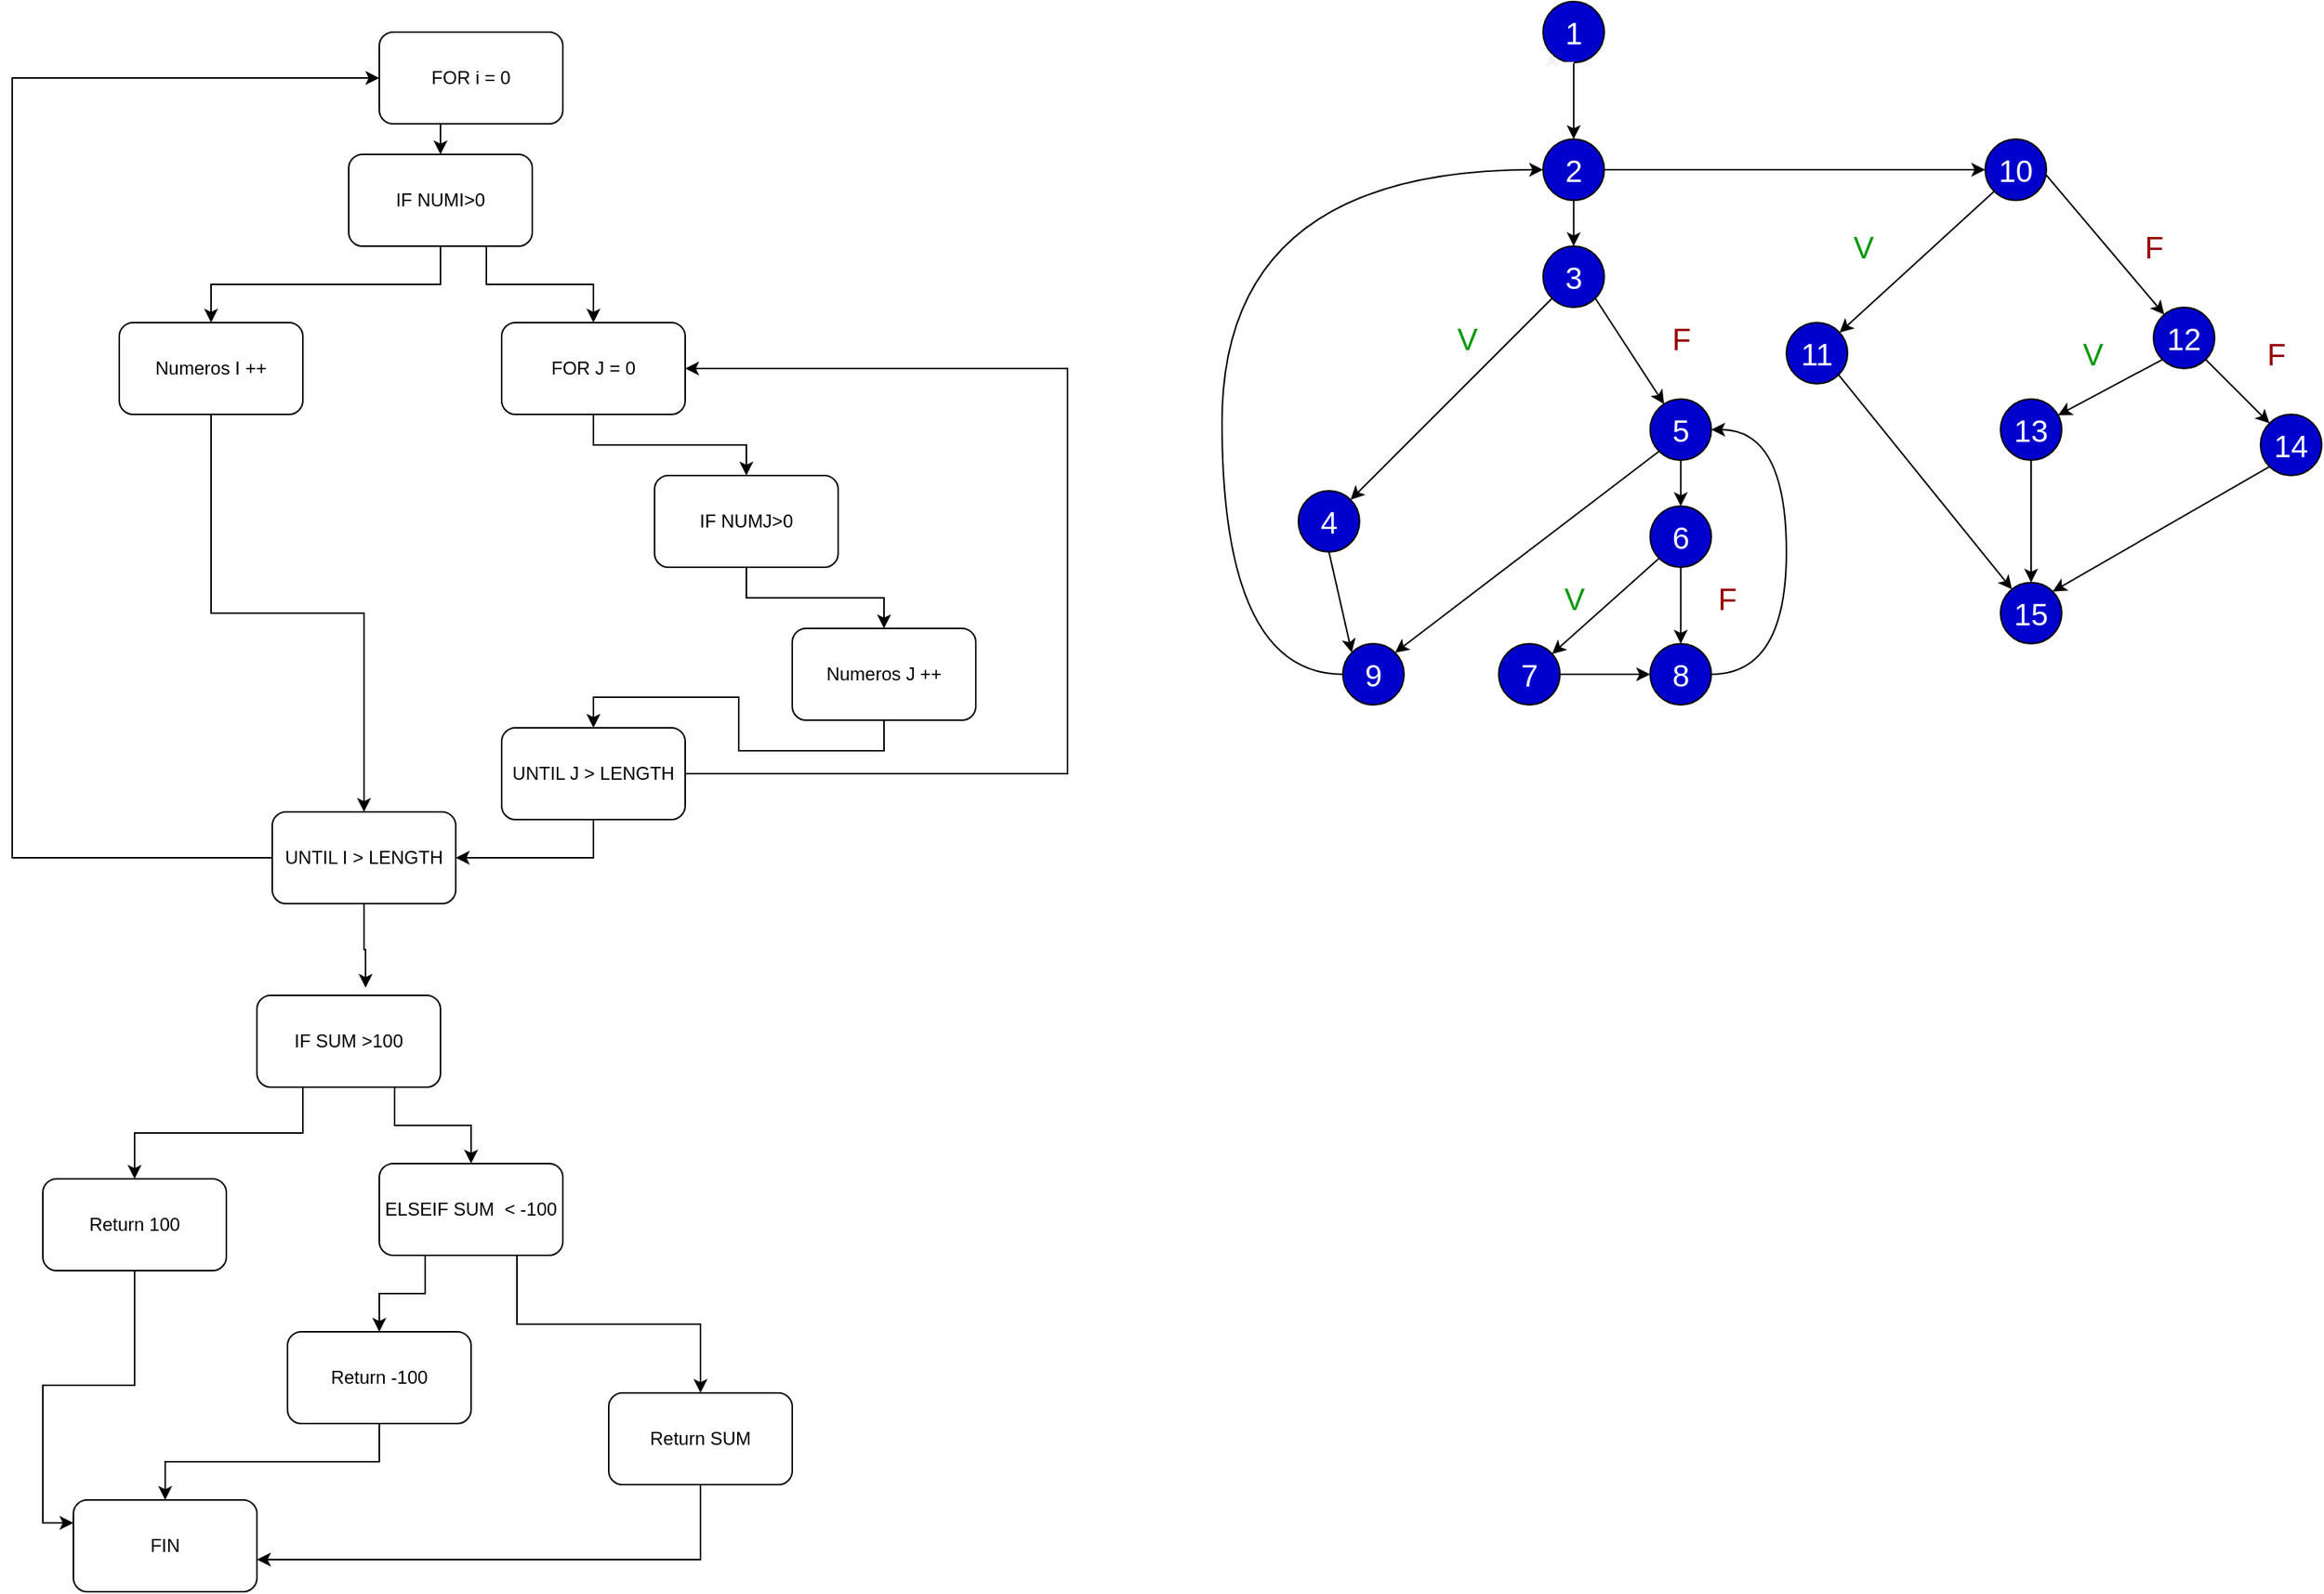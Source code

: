 <mxfile version="20.8.5" type="github">
  <diagram id="MRzTdedWwBT9ttPI9cMr" name="Página-1">
    <mxGraphModel dx="1909" dy="1042" grid="1" gridSize="10" guides="1" tooltips="1" connect="1" arrows="1" fold="1" page="1" pageScale="1" pageWidth="827" pageHeight="1169" math="0" shadow="0">
      <root>
        <mxCell id="0" />
        <mxCell id="1" parent="0" />
        <mxCell id="WFjZFhkcWnAnSLOMWkFU-39" style="edgeStyle=orthogonalEdgeStyle;rounded=0;orthogonalLoop=1;jettySize=auto;html=1;exitX=0.5;exitY=1;exitDx=0;exitDy=0;entryX=0.5;entryY=0;entryDx=0;entryDy=0;" parent="1" source="WFjZFhkcWnAnSLOMWkFU-2" target="WFjZFhkcWnAnSLOMWkFU-4" edge="1">
          <mxGeometry relative="1" as="geometry" />
        </mxCell>
        <mxCell id="WFjZFhkcWnAnSLOMWkFU-40" style="edgeStyle=orthogonalEdgeStyle;rounded=0;orthogonalLoop=1;jettySize=auto;html=1;exitX=0.75;exitY=1;exitDx=0;exitDy=0;entryX=0.5;entryY=0;entryDx=0;entryDy=0;" parent="1" source="WFjZFhkcWnAnSLOMWkFU-4" target="WFjZFhkcWnAnSLOMWkFU-7" edge="1">
          <mxGeometry relative="1" as="geometry">
            <mxPoint x="420" y="230" as="targetPoint" />
          </mxGeometry>
        </mxCell>
        <mxCell id="WFjZFhkcWnAnSLOMWkFU-2" value="FOR i = 0" style="rounded=1;whiteSpace=wrap;html=1;" parent="1" vertex="1">
          <mxGeometry x="340" y="100" width="120" height="60" as="geometry" />
        </mxCell>
        <mxCell id="WFjZFhkcWnAnSLOMWkFU-21" style="edgeStyle=orthogonalEdgeStyle;rounded=0;orthogonalLoop=1;jettySize=auto;html=1;exitX=0;exitY=0.5;exitDx=0;exitDy=0;entryX=0;entryY=0.5;entryDx=0;entryDy=0;" parent="1" source="WFjZFhkcWnAnSLOMWkFU-3" target="WFjZFhkcWnAnSLOMWkFU-2" edge="1">
          <mxGeometry relative="1" as="geometry">
            <Array as="points">
              <mxPoint x="100" y="640" />
              <mxPoint x="100" y="130" />
            </Array>
          </mxGeometry>
        </mxCell>
        <mxCell id="WFjZFhkcWnAnSLOMWkFU-30" style="edgeStyle=orthogonalEdgeStyle;rounded=0;orthogonalLoop=1;jettySize=auto;html=1;exitX=0.5;exitY=1;exitDx=0;exitDy=0;entryX=0.592;entryY=-0.083;entryDx=0;entryDy=0;entryPerimeter=0;" parent="1" source="WFjZFhkcWnAnSLOMWkFU-3" target="WFjZFhkcWnAnSLOMWkFU-24" edge="1">
          <mxGeometry relative="1" as="geometry" />
        </mxCell>
        <mxCell id="WFjZFhkcWnAnSLOMWkFU-3" value="UNTIL I &amp;gt; LENGTH" style="rounded=1;whiteSpace=wrap;html=1;" parent="1" vertex="1">
          <mxGeometry x="270" y="610" width="120" height="60" as="geometry" />
        </mxCell>
        <mxCell id="WFjZFhkcWnAnSLOMWkFU-13" style="edgeStyle=orthogonalEdgeStyle;rounded=0;orthogonalLoop=1;jettySize=auto;html=1;exitX=0.5;exitY=1;exitDx=0;exitDy=0;" parent="1" source="WFjZFhkcWnAnSLOMWkFU-4" target="WFjZFhkcWnAnSLOMWkFU-5" edge="1">
          <mxGeometry relative="1" as="geometry" />
        </mxCell>
        <mxCell id="WFjZFhkcWnAnSLOMWkFU-4" value="IF NUMI&amp;gt;0" style="rounded=1;whiteSpace=wrap;html=1;" parent="1" vertex="1">
          <mxGeometry x="320" y="180" width="120" height="60" as="geometry" />
        </mxCell>
        <mxCell id="WFjZFhkcWnAnSLOMWkFU-14" style="edgeStyle=orthogonalEdgeStyle;rounded=0;orthogonalLoop=1;jettySize=auto;html=1;exitX=0.5;exitY=1;exitDx=0;exitDy=0;" parent="1" source="WFjZFhkcWnAnSLOMWkFU-5" target="WFjZFhkcWnAnSLOMWkFU-3" edge="1">
          <mxGeometry relative="1" as="geometry" />
        </mxCell>
        <mxCell id="WFjZFhkcWnAnSLOMWkFU-5" value="Numeros I ++" style="rounded=1;whiteSpace=wrap;html=1;" parent="1" vertex="1">
          <mxGeometry x="170" y="290" width="120" height="60" as="geometry" />
        </mxCell>
        <mxCell id="WFjZFhkcWnAnSLOMWkFU-16" style="edgeStyle=orthogonalEdgeStyle;rounded=0;orthogonalLoop=1;jettySize=auto;html=1;exitX=0.5;exitY=1;exitDx=0;exitDy=0;entryX=0.5;entryY=0;entryDx=0;entryDy=0;" parent="1" source="WFjZFhkcWnAnSLOMWkFU-7" target="WFjZFhkcWnAnSLOMWkFU-10" edge="1">
          <mxGeometry relative="1" as="geometry" />
        </mxCell>
        <mxCell id="WFjZFhkcWnAnSLOMWkFU-7" value="FOR J = 0" style="rounded=1;whiteSpace=wrap;html=1;" parent="1" vertex="1">
          <mxGeometry x="420" y="290" width="120" height="60" as="geometry" />
        </mxCell>
        <mxCell id="WFjZFhkcWnAnSLOMWkFU-19" style="edgeStyle=orthogonalEdgeStyle;rounded=0;orthogonalLoop=1;jettySize=auto;html=1;exitX=1;exitY=0.5;exitDx=0;exitDy=0;entryX=1;entryY=0.5;entryDx=0;entryDy=0;" parent="1" source="WFjZFhkcWnAnSLOMWkFU-8" target="WFjZFhkcWnAnSLOMWkFU-7" edge="1">
          <mxGeometry relative="1" as="geometry">
            <Array as="points">
              <mxPoint x="790" y="585" />
              <mxPoint x="790" y="320" />
            </Array>
          </mxGeometry>
        </mxCell>
        <mxCell id="WFjZFhkcWnAnSLOMWkFU-20" style="edgeStyle=orthogonalEdgeStyle;rounded=0;orthogonalLoop=1;jettySize=auto;html=1;exitX=0.5;exitY=1;exitDx=0;exitDy=0;entryX=1;entryY=0.5;entryDx=0;entryDy=0;" parent="1" source="WFjZFhkcWnAnSLOMWkFU-8" target="WFjZFhkcWnAnSLOMWkFU-3" edge="1">
          <mxGeometry relative="1" as="geometry" />
        </mxCell>
        <mxCell id="WFjZFhkcWnAnSLOMWkFU-8" value="UNTIL J &amp;gt; LENGTH" style="rounded=1;whiteSpace=wrap;html=1;" parent="1" vertex="1">
          <mxGeometry x="420" y="555" width="120" height="60" as="geometry" />
        </mxCell>
        <mxCell id="WFjZFhkcWnAnSLOMWkFU-18" style="edgeStyle=orthogonalEdgeStyle;rounded=0;orthogonalLoop=1;jettySize=auto;html=1;exitX=0.5;exitY=1;exitDx=0;exitDy=0;" parent="1" source="WFjZFhkcWnAnSLOMWkFU-9" target="WFjZFhkcWnAnSLOMWkFU-8" edge="1">
          <mxGeometry relative="1" as="geometry" />
        </mxCell>
        <mxCell id="WFjZFhkcWnAnSLOMWkFU-9" value="Numeros J ++" style="rounded=1;whiteSpace=wrap;html=1;" parent="1" vertex="1">
          <mxGeometry x="610" y="490" width="120" height="60" as="geometry" />
        </mxCell>
        <mxCell id="WFjZFhkcWnAnSLOMWkFU-17" style="edgeStyle=orthogonalEdgeStyle;rounded=0;orthogonalLoop=1;jettySize=auto;html=1;exitX=0.5;exitY=1;exitDx=0;exitDy=0;entryX=0.5;entryY=0;entryDx=0;entryDy=0;" parent="1" source="WFjZFhkcWnAnSLOMWkFU-10" target="WFjZFhkcWnAnSLOMWkFU-9" edge="1">
          <mxGeometry relative="1" as="geometry" />
        </mxCell>
        <mxCell id="WFjZFhkcWnAnSLOMWkFU-10" value="IF NUMJ&amp;gt;0" style="rounded=1;whiteSpace=wrap;html=1;" parent="1" vertex="1">
          <mxGeometry x="520" y="390" width="120" height="60" as="geometry" />
        </mxCell>
        <mxCell id="WFjZFhkcWnAnSLOMWkFU-32" style="edgeStyle=orthogonalEdgeStyle;rounded=0;orthogonalLoop=1;jettySize=auto;html=1;exitX=0.25;exitY=1;exitDx=0;exitDy=0;" parent="1" source="WFjZFhkcWnAnSLOMWkFU-24" target="WFjZFhkcWnAnSLOMWkFU-25" edge="1">
          <mxGeometry relative="1" as="geometry" />
        </mxCell>
        <mxCell id="WFjZFhkcWnAnSLOMWkFU-33" style="edgeStyle=orthogonalEdgeStyle;rounded=0;orthogonalLoop=1;jettySize=auto;html=1;exitX=0.75;exitY=1;exitDx=0;exitDy=0;" parent="1" source="WFjZFhkcWnAnSLOMWkFU-24" target="WFjZFhkcWnAnSLOMWkFU-26" edge="1">
          <mxGeometry relative="1" as="geometry" />
        </mxCell>
        <mxCell id="WFjZFhkcWnAnSLOMWkFU-24" value="IF SUM &amp;gt;100" style="rounded=1;whiteSpace=wrap;html=1;" parent="1" vertex="1">
          <mxGeometry x="260" y="730" width="120" height="60" as="geometry" />
        </mxCell>
        <mxCell id="WFjZFhkcWnAnSLOMWkFU-38" style="edgeStyle=orthogonalEdgeStyle;rounded=0;orthogonalLoop=1;jettySize=auto;html=1;exitX=0.5;exitY=1;exitDx=0;exitDy=0;entryX=0;entryY=0.25;entryDx=0;entryDy=0;" parent="1" source="WFjZFhkcWnAnSLOMWkFU-25" target="WFjZFhkcWnAnSLOMWkFU-29" edge="1">
          <mxGeometry relative="1" as="geometry" />
        </mxCell>
        <mxCell id="WFjZFhkcWnAnSLOMWkFU-25" value="Return 100" style="rounded=1;whiteSpace=wrap;html=1;" parent="1" vertex="1">
          <mxGeometry x="120" y="850" width="120" height="60" as="geometry" />
        </mxCell>
        <mxCell id="WFjZFhkcWnAnSLOMWkFU-34" style="edgeStyle=orthogonalEdgeStyle;rounded=0;orthogonalLoop=1;jettySize=auto;html=1;exitX=0.25;exitY=1;exitDx=0;exitDy=0;entryX=0.5;entryY=0;entryDx=0;entryDy=0;" parent="1" source="WFjZFhkcWnAnSLOMWkFU-26" target="WFjZFhkcWnAnSLOMWkFU-27" edge="1">
          <mxGeometry relative="1" as="geometry" />
        </mxCell>
        <mxCell id="WFjZFhkcWnAnSLOMWkFU-35" style="edgeStyle=orthogonalEdgeStyle;rounded=0;orthogonalLoop=1;jettySize=auto;html=1;exitX=0.75;exitY=1;exitDx=0;exitDy=0;" parent="1" source="WFjZFhkcWnAnSLOMWkFU-26" target="WFjZFhkcWnAnSLOMWkFU-28" edge="1">
          <mxGeometry relative="1" as="geometry" />
        </mxCell>
        <mxCell id="WFjZFhkcWnAnSLOMWkFU-26" value="ELSEIF SUM&amp;nbsp; &amp;lt; -100" style="rounded=1;whiteSpace=wrap;html=1;" parent="1" vertex="1">
          <mxGeometry x="340" y="840" width="120" height="60" as="geometry" />
        </mxCell>
        <mxCell id="WFjZFhkcWnAnSLOMWkFU-37" style="edgeStyle=orthogonalEdgeStyle;rounded=0;orthogonalLoop=1;jettySize=auto;html=1;exitX=0.5;exitY=1;exitDx=0;exitDy=0;entryX=0.5;entryY=0;entryDx=0;entryDy=0;" parent="1" source="WFjZFhkcWnAnSLOMWkFU-27" target="WFjZFhkcWnAnSLOMWkFU-29" edge="1">
          <mxGeometry relative="1" as="geometry" />
        </mxCell>
        <mxCell id="WFjZFhkcWnAnSLOMWkFU-27" value="Return -100" style="rounded=1;whiteSpace=wrap;html=1;" parent="1" vertex="1">
          <mxGeometry x="280" y="950" width="120" height="60" as="geometry" />
        </mxCell>
        <mxCell id="WFjZFhkcWnAnSLOMWkFU-36" style="edgeStyle=orthogonalEdgeStyle;rounded=0;orthogonalLoop=1;jettySize=auto;html=1;exitX=0.5;exitY=1;exitDx=0;exitDy=0;entryX=1;entryY=0.65;entryDx=0;entryDy=0;entryPerimeter=0;" parent="1" source="WFjZFhkcWnAnSLOMWkFU-28" target="WFjZFhkcWnAnSLOMWkFU-29" edge="1">
          <mxGeometry relative="1" as="geometry" />
        </mxCell>
        <mxCell id="WFjZFhkcWnAnSLOMWkFU-28" value="Return SUM" style="rounded=1;whiteSpace=wrap;html=1;" parent="1" vertex="1">
          <mxGeometry x="490" y="990" width="120" height="60" as="geometry" />
        </mxCell>
        <mxCell id="WFjZFhkcWnAnSLOMWkFU-29" value="FIN" style="rounded=1;whiteSpace=wrap;html=1;" parent="1" vertex="1">
          <mxGeometry x="140" y="1060" width="120" height="60" as="geometry" />
        </mxCell>
        <mxCell id="u2BMzUTqVjK5hEi9CLA_-4" style="edgeStyle=orthogonalEdgeStyle;rounded=0;orthogonalLoop=1;jettySize=auto;html=1;exitX=0.5;exitY=1;exitDx=0;exitDy=0;strokeColor=#000000;fontSize=20;fontColor=#FFFFFF;" parent="1" source="u2BMzUTqVjK5hEi9CLA_-1" target="u2BMzUTqVjK5hEi9CLA_-3" edge="1">
          <mxGeometry relative="1" as="geometry" />
        </mxCell>
        <mxCell id="u2BMzUTqVjK5hEi9CLA_-1" value="&lt;font style=&quot;font-size: 20px;&quot; color=&quot;#ffffff&quot;&gt;1&lt;/font&gt;" style="ellipse;whiteSpace=wrap;html=1;aspect=fixed;fillColor=#0000CC;" parent="1" vertex="1">
          <mxGeometry x="1100.92" y="80" width="40" height="40" as="geometry" />
        </mxCell>
        <mxCell id="u2BMzUTqVjK5hEi9CLA_-2" style="edgeStyle=orthogonalEdgeStyle;rounded=0;orthogonalLoop=1;jettySize=auto;html=1;exitX=0.5;exitY=1;exitDx=0;exitDy=0;entryX=0;entryY=1;entryDx=0;entryDy=0;strokeColor=#f4f1f1;" parent="1" source="u2BMzUTqVjK5hEi9CLA_-1" target="u2BMzUTqVjK5hEi9CLA_-1" edge="1">
          <mxGeometry relative="1" as="geometry" />
        </mxCell>
        <mxCell id="u2BMzUTqVjK5hEi9CLA_-6" style="edgeStyle=orthogonalEdgeStyle;rounded=0;orthogonalLoop=1;jettySize=auto;html=1;exitX=0.5;exitY=1;exitDx=0;exitDy=0;strokeColor=#000000;fontSize=20;fontColor=#FFFFFF;" parent="1" source="u2BMzUTqVjK5hEi9CLA_-3" target="u2BMzUTqVjK5hEi9CLA_-5" edge="1">
          <mxGeometry relative="1" as="geometry" />
        </mxCell>
        <mxCell id="u2BMzUTqVjK5hEi9CLA_-60" style="edgeStyle=none;rounded=0;orthogonalLoop=1;jettySize=auto;html=1;exitX=1;exitY=0.5;exitDx=0;exitDy=0;strokeColor=#000000;fontSize=20;fontColor=#990000;entryX=0;entryY=0.5;entryDx=0;entryDy=0;" parent="1" source="u2BMzUTqVjK5hEi9CLA_-3" target="u2BMzUTqVjK5hEi9CLA_-33" edge="1">
          <mxGeometry relative="1" as="geometry">
            <mxPoint x="1360.015" y="199.226" as="targetPoint" />
          </mxGeometry>
        </mxCell>
        <mxCell id="u2BMzUTqVjK5hEi9CLA_-3" value="&lt;font style=&quot;font-size: 20px;&quot; color=&quot;#ffffff&quot;&gt;2&lt;/font&gt;" style="ellipse;whiteSpace=wrap;html=1;aspect=fixed;fillColor=#0000CC;fontSize=20;fontColor=#FFFFFF;" parent="1" vertex="1">
          <mxGeometry x="1100.92" y="170" width="40" height="40" as="geometry" />
        </mxCell>
        <mxCell id="u2BMzUTqVjK5hEi9CLA_-9" style="rounded=0;orthogonalLoop=1;jettySize=auto;html=1;exitX=0;exitY=1;exitDx=0;exitDy=0;strokeColor=#000000;fontSize=20;fontColor=#009900;entryX=1;entryY=0;entryDx=0;entryDy=0;" parent="1" source="u2BMzUTqVjK5hEi9CLA_-5" target="u2BMzUTqVjK5hEi9CLA_-8" edge="1">
          <mxGeometry relative="1" as="geometry" />
        </mxCell>
        <mxCell id="u2BMzUTqVjK5hEi9CLA_-11" style="edgeStyle=none;rounded=0;orthogonalLoop=1;jettySize=auto;html=1;exitX=1;exitY=1;exitDx=0;exitDy=0;strokeColor=#000000;fontSize=20;fontColor=#009900;" parent="1" source="u2BMzUTqVjK5hEi9CLA_-5" target="u2BMzUTqVjK5hEi9CLA_-10" edge="1">
          <mxGeometry relative="1" as="geometry" />
        </mxCell>
        <mxCell id="u2BMzUTqVjK5hEi9CLA_-5" value="&lt;font style=&quot;font-size: 20px;&quot; color=&quot;#ffffff&quot;&gt;3&lt;/font&gt;" style="ellipse;whiteSpace=wrap;html=1;aspect=fixed;fillColor=#0000CC;fontSize=20;fontColor=#FFFFFF;" parent="1" vertex="1">
          <mxGeometry x="1100.92" y="240" width="40" height="40" as="geometry" />
        </mxCell>
        <mxCell id="u2BMzUTqVjK5hEi9CLA_-7" value="&lt;font color=&quot;#009900&quot;&gt;V&lt;/font&gt;" style="text;html=1;align=center;verticalAlign=middle;resizable=0;points=[];autosize=1;strokeColor=none;fillColor=none;fontSize=20;fontColor=#FFFFFF;" parent="1" vertex="1">
          <mxGeometry x="1030.92" y="280" width="40" height="40" as="geometry" />
        </mxCell>
        <mxCell id="u2BMzUTqVjK5hEi9CLA_-31" style="edgeStyle=none;rounded=0;orthogonalLoop=1;jettySize=auto;html=1;entryX=0;entryY=0;entryDx=0;entryDy=0;strokeColor=#000000;fontSize=20;fontColor=#990000;exitX=0.5;exitY=1;exitDx=0;exitDy=0;" parent="1" source="u2BMzUTqVjK5hEi9CLA_-8" target="u2BMzUTqVjK5hEi9CLA_-22" edge="1">
          <mxGeometry relative="1" as="geometry">
            <mxPoint x="990.92" y="440" as="sourcePoint" />
          </mxGeometry>
        </mxCell>
        <mxCell id="u2BMzUTqVjK5hEi9CLA_-8" value="&lt;font style=&quot;font-size: 20px;&quot; color=&quot;#ffffff&quot;&gt;4&lt;/font&gt;" style="ellipse;whiteSpace=wrap;html=1;aspect=fixed;fillColor=#0000CC;fontSize=20;fontColor=#FFFFFF;" parent="1" vertex="1">
          <mxGeometry x="940.92" y="400" width="40" height="40" as="geometry" />
        </mxCell>
        <mxCell id="u2BMzUTqVjK5hEi9CLA_-14" style="edgeStyle=none;rounded=0;orthogonalLoop=1;jettySize=auto;html=1;exitX=0.5;exitY=1;exitDx=0;exitDy=0;strokeColor=#000000;fontSize=20;fontColor=#990000;" parent="1" source="u2BMzUTqVjK5hEi9CLA_-10" target="u2BMzUTqVjK5hEi9CLA_-13" edge="1">
          <mxGeometry relative="1" as="geometry" />
        </mxCell>
        <mxCell id="lQCcpOlXn5kiFz7uBrid-1" style="rounded=0;orthogonalLoop=1;jettySize=auto;html=1;exitX=0;exitY=1;exitDx=0;exitDy=0;entryX=1;entryY=0;entryDx=0;entryDy=0;" edge="1" parent="1" source="u2BMzUTqVjK5hEi9CLA_-10" target="u2BMzUTqVjK5hEi9CLA_-22">
          <mxGeometry relative="1" as="geometry" />
        </mxCell>
        <mxCell id="u2BMzUTqVjK5hEi9CLA_-10" value="&lt;font style=&quot;font-size: 20px;&quot; color=&quot;#ffffff&quot;&gt;5&lt;/font&gt;" style="ellipse;whiteSpace=wrap;html=1;aspect=fixed;fillColor=#0000CC;fontSize=20;fontColor=#FFFFFF;" parent="1" vertex="1">
          <mxGeometry x="1170.92" y="340" width="40" height="40" as="geometry" />
        </mxCell>
        <mxCell id="u2BMzUTqVjK5hEi9CLA_-12" value="&lt;font color=&quot;#990000&quot;&gt;F&lt;/font&gt;" style="text;html=1;align=center;verticalAlign=middle;resizable=0;points=[];autosize=1;strokeColor=none;fillColor=none;fontSize=20;fontColor=#FFFFFF;" parent="1" vertex="1">
          <mxGeometry x="1170.92" y="280" width="40" height="40" as="geometry" />
        </mxCell>
        <mxCell id="u2BMzUTqVjK5hEi9CLA_-16" style="edgeStyle=none;rounded=0;orthogonalLoop=1;jettySize=auto;html=1;exitX=0;exitY=1;exitDx=0;exitDy=0;strokeColor=#000000;fontSize=20;fontColor=#990000;" parent="1" source="u2BMzUTqVjK5hEi9CLA_-13" target="u2BMzUTqVjK5hEi9CLA_-15" edge="1">
          <mxGeometry relative="1" as="geometry" />
        </mxCell>
        <mxCell id="u2BMzUTqVjK5hEi9CLA_-18" style="edgeStyle=none;rounded=0;orthogonalLoop=1;jettySize=auto;html=1;exitX=0.5;exitY=1;exitDx=0;exitDy=0;strokeColor=#000000;fontSize=20;fontColor=#990000;" parent="1" source="u2BMzUTqVjK5hEi9CLA_-13" target="u2BMzUTqVjK5hEi9CLA_-17" edge="1">
          <mxGeometry relative="1" as="geometry" />
        </mxCell>
        <mxCell id="u2BMzUTqVjK5hEi9CLA_-13" value="&lt;font style=&quot;font-size: 20px;&quot; color=&quot;#ffffff&quot;&gt;6&lt;/font&gt;" style="ellipse;whiteSpace=wrap;html=1;aspect=fixed;fillColor=#0000CC;fontSize=20;fontColor=#FFFFFF;" parent="1" vertex="1">
          <mxGeometry x="1170.92" y="410" width="40" height="40" as="geometry" />
        </mxCell>
        <mxCell id="u2BMzUTqVjK5hEi9CLA_-28" style="edgeStyle=none;rounded=0;orthogonalLoop=1;jettySize=auto;html=1;exitX=1;exitY=0.5;exitDx=0;exitDy=0;entryX=0;entryY=0.5;entryDx=0;entryDy=0;strokeColor=#000000;fontSize=20;fontColor=#990000;" parent="1" source="u2BMzUTqVjK5hEi9CLA_-15" target="u2BMzUTqVjK5hEi9CLA_-17" edge="1">
          <mxGeometry relative="1" as="geometry" />
        </mxCell>
        <mxCell id="u2BMzUTqVjK5hEi9CLA_-15" value="&lt;font style=&quot;font-size: 20px;&quot; color=&quot;#ffffff&quot;&gt;7&lt;/font&gt;" style="ellipse;whiteSpace=wrap;html=1;aspect=fixed;fillColor=#0000CC;fontSize=20;fontColor=#FFFFFF;" parent="1" vertex="1">
          <mxGeometry x="1071.92" y="500" width="40" height="40" as="geometry" />
        </mxCell>
        <mxCell id="u2BMzUTqVjK5hEi9CLA_-61" style="edgeStyle=orthogonalEdgeStyle;rounded=0;orthogonalLoop=1;jettySize=auto;html=1;exitX=1;exitY=0.5;exitDx=0;exitDy=0;entryX=1;entryY=0.5;entryDx=0;entryDy=0;strokeColor=#000000;fontSize=20;fontColor=#990000;curved=1;" parent="1" source="u2BMzUTqVjK5hEi9CLA_-17" target="u2BMzUTqVjK5hEi9CLA_-10" edge="1">
          <mxGeometry relative="1" as="geometry">
            <Array as="points">
              <mxPoint x="1260" y="520" />
              <mxPoint x="1260" y="360" />
            </Array>
          </mxGeometry>
        </mxCell>
        <mxCell id="u2BMzUTqVjK5hEi9CLA_-17" value="&lt;font style=&quot;font-size: 20px;&quot; color=&quot;#ffffff&quot;&gt;8&lt;/font&gt;" style="ellipse;whiteSpace=wrap;html=1;aspect=fixed;fillColor=#0000CC;fontSize=20;fontColor=#FFFFFF;" parent="1" vertex="1">
          <mxGeometry x="1170.92" y="500" width="40" height="40" as="geometry" />
        </mxCell>
        <mxCell id="u2BMzUTqVjK5hEi9CLA_-32" style="edgeStyle=orthogonalEdgeStyle;rounded=0;orthogonalLoop=1;jettySize=auto;html=1;exitX=0;exitY=0.5;exitDx=0;exitDy=0;entryX=0;entryY=0.5;entryDx=0;entryDy=0;strokeColor=#000000;fontSize=20;fontColor=#990000;curved=1;" parent="1" source="u2BMzUTqVjK5hEi9CLA_-22" target="u2BMzUTqVjK5hEi9CLA_-3" edge="1">
          <mxGeometry relative="1" as="geometry">
            <Array as="points">
              <mxPoint x="891" y="520" />
              <mxPoint x="891" y="190" />
            </Array>
          </mxGeometry>
        </mxCell>
        <mxCell id="u2BMzUTqVjK5hEi9CLA_-22" value="&lt;font style=&quot;font-size: 20px;&quot; color=&quot;#ffffff&quot;&gt;9&lt;/font&gt;" style="ellipse;whiteSpace=wrap;html=1;aspect=fixed;fillColor=#0000CC;fontSize=20;fontColor=#FFFFFF;" parent="1" vertex="1">
          <mxGeometry x="970.0" y="500" width="40" height="40" as="geometry" />
        </mxCell>
        <mxCell id="u2BMzUTqVjK5hEi9CLA_-38" style="rounded=0;orthogonalLoop=1;jettySize=auto;html=1;exitX=0;exitY=1;exitDx=0;exitDy=0;strokeColor=#000000;fontSize=20;fontColor=#990000;" parent="1" source="u2BMzUTqVjK5hEi9CLA_-33" target="u2BMzUTqVjK5hEi9CLA_-37" edge="1">
          <mxGeometry relative="1" as="geometry" />
        </mxCell>
        <mxCell id="u2BMzUTqVjK5hEi9CLA_-40" style="edgeStyle=none;rounded=0;orthogonalLoop=1;jettySize=auto;html=1;exitX=0.5;exitY=0;exitDx=0;exitDy=0;strokeColor=#000000;fontSize=20;fontColor=#990000;" parent="1" source="u2BMzUTqVjK5hEi9CLA_-33" target="u2BMzUTqVjK5hEi9CLA_-39" edge="1">
          <mxGeometry relative="1" as="geometry" />
        </mxCell>
        <mxCell id="u2BMzUTqVjK5hEi9CLA_-33" value="&lt;font style=&quot;font-size: 20px;&quot; color=&quot;#ffffff&quot;&gt;10&lt;/font&gt;" style="ellipse;whiteSpace=wrap;html=1;aspect=fixed;fillColor=#0000CC;fontSize=20;fontColor=#FFFFFF;" parent="1" vertex="1">
          <mxGeometry x="1390" y="170" width="40" height="40" as="geometry" />
        </mxCell>
        <mxCell id="u2BMzUTqVjK5hEi9CLA_-44" style="edgeStyle=none;rounded=0;orthogonalLoop=1;jettySize=auto;html=1;exitX=1;exitY=1;exitDx=0;exitDy=0;strokeColor=#000000;fontSize=20;fontColor=#990000;" parent="1" source="u2BMzUTqVjK5hEi9CLA_-37" target="u2BMzUTqVjK5hEi9CLA_-43" edge="1">
          <mxGeometry relative="1" as="geometry" />
        </mxCell>
        <mxCell id="u2BMzUTqVjK5hEi9CLA_-37" value="&lt;font style=&quot;font-size: 20px;&quot; color=&quot;#ffffff&quot;&gt;11&lt;/font&gt;" style="ellipse;whiteSpace=wrap;html=1;aspect=fixed;fillColor=#0000CC;fontSize=20;fontColor=#FFFFFF;" parent="1" vertex="1">
          <mxGeometry x="1260" y="290" width="40" height="40" as="geometry" />
        </mxCell>
        <mxCell id="u2BMzUTqVjK5hEi9CLA_-42" style="edgeStyle=none;rounded=0;orthogonalLoop=1;jettySize=auto;html=1;exitX=1;exitY=1;exitDx=0;exitDy=0;strokeColor=#000000;fontSize=20;fontColor=#990000;" parent="1" source="u2BMzUTqVjK5hEi9CLA_-39" target="u2BMzUTqVjK5hEi9CLA_-41" edge="1">
          <mxGeometry relative="1" as="geometry" />
        </mxCell>
        <mxCell id="u2BMzUTqVjK5hEi9CLA_-49" style="edgeStyle=none;rounded=0;orthogonalLoop=1;jettySize=auto;html=1;exitX=0;exitY=1;exitDx=0;exitDy=0;strokeColor=#000000;fontSize=20;fontColor=#990000;" parent="1" source="u2BMzUTqVjK5hEi9CLA_-39" target="u2BMzUTqVjK5hEi9CLA_-48" edge="1">
          <mxGeometry relative="1" as="geometry" />
        </mxCell>
        <mxCell id="u2BMzUTqVjK5hEi9CLA_-39" value="&lt;font style=&quot;font-size: 20px;&quot; color=&quot;#ffffff&quot;&gt;12&lt;/font&gt;" style="ellipse;whiteSpace=wrap;html=1;aspect=fixed;fillColor=#0000CC;fontSize=20;fontColor=#FFFFFF;" parent="1" vertex="1">
          <mxGeometry x="1500" y="280" width="40" height="40" as="geometry" />
        </mxCell>
        <mxCell id="u2BMzUTqVjK5hEi9CLA_-45" style="edgeStyle=none;rounded=0;orthogonalLoop=1;jettySize=auto;html=1;exitX=0;exitY=1;exitDx=0;exitDy=0;entryX=1;entryY=0;entryDx=0;entryDy=0;strokeColor=#000000;fontSize=20;fontColor=#990000;" parent="1" source="u2BMzUTqVjK5hEi9CLA_-41" target="u2BMzUTqVjK5hEi9CLA_-43" edge="1">
          <mxGeometry relative="1" as="geometry" />
        </mxCell>
        <mxCell id="u2BMzUTqVjK5hEi9CLA_-41" value="&lt;font style=&quot;font-size: 20px;&quot; color=&quot;#ffffff&quot;&gt;14&lt;/font&gt;" style="ellipse;whiteSpace=wrap;html=1;aspect=fixed;fillColor=#0000CC;fontSize=20;fontColor=#FFFFFF;" parent="1" vertex="1">
          <mxGeometry x="1570" y="350" width="40" height="40" as="geometry" />
        </mxCell>
        <mxCell id="u2BMzUTqVjK5hEi9CLA_-43" value="&lt;font style=&quot;font-size: 20px;&quot; color=&quot;#ffffff&quot;&gt;15&lt;/font&gt;" style="ellipse;whiteSpace=wrap;html=1;aspect=fixed;fillColor=#0000CC;fontSize=20;fontColor=#FFFFFF;" parent="1" vertex="1">
          <mxGeometry x="1400" y="460" width="40" height="40" as="geometry" />
        </mxCell>
        <mxCell id="u2BMzUTqVjK5hEi9CLA_-50" style="edgeStyle=none;rounded=0;orthogonalLoop=1;jettySize=auto;html=1;exitX=0.5;exitY=1;exitDx=0;exitDy=0;entryX=0.5;entryY=0;entryDx=0;entryDy=0;strokeColor=#000000;fontSize=20;fontColor=#990000;" parent="1" source="u2BMzUTqVjK5hEi9CLA_-48" target="u2BMzUTqVjK5hEi9CLA_-43" edge="1">
          <mxGeometry relative="1" as="geometry" />
        </mxCell>
        <mxCell id="u2BMzUTqVjK5hEi9CLA_-48" value="&lt;font style=&quot;font-size: 20px;&quot; color=&quot;#ffffff&quot;&gt;13&lt;/font&gt;" style="ellipse;whiteSpace=wrap;html=1;aspect=fixed;fillColor=#0000CC;fontSize=20;fontColor=#FFFFFF;" parent="1" vertex="1">
          <mxGeometry x="1400" y="340" width="40" height="40" as="geometry" />
        </mxCell>
        <mxCell id="u2BMzUTqVjK5hEi9CLA_-53" value="&lt;font color=&quot;#009900&quot;&gt;V&lt;/font&gt;" style="text;html=1;align=center;verticalAlign=middle;resizable=0;points=[];autosize=1;strokeColor=none;fillColor=none;fontSize=20;fontColor=#FFFFFF;" parent="1" vertex="1">
          <mxGeometry x="1290" y="220" width="40" height="40" as="geometry" />
        </mxCell>
        <mxCell id="u2BMzUTqVjK5hEi9CLA_-54" value="&lt;font color=&quot;#009900&quot;&gt;V&lt;/font&gt;" style="text;html=1;align=center;verticalAlign=middle;resizable=0;points=[];autosize=1;strokeColor=none;fillColor=none;fontSize=20;fontColor=#FFFFFF;" parent="1" vertex="1">
          <mxGeometry x="1440" y="290" width="40" height="40" as="geometry" />
        </mxCell>
        <mxCell id="u2BMzUTqVjK5hEi9CLA_-55" value="&lt;font color=&quot;#990000&quot;&gt;F&lt;/font&gt;" style="text;html=1;align=center;verticalAlign=middle;resizable=0;points=[];autosize=1;strokeColor=none;fillColor=none;fontSize=20;fontColor=#FFFFFF;" parent="1" vertex="1">
          <mxGeometry x="1480" y="220" width="40" height="40" as="geometry" />
        </mxCell>
        <mxCell id="u2BMzUTqVjK5hEi9CLA_-56" value="&lt;font color=&quot;#990000&quot;&gt;F&lt;/font&gt;" style="text;html=1;align=center;verticalAlign=middle;resizable=0;points=[];autosize=1;strokeColor=none;fillColor=none;fontSize=20;fontColor=#FFFFFF;" parent="1" vertex="1">
          <mxGeometry x="1560" y="290" width="40" height="40" as="geometry" />
        </mxCell>
        <mxCell id="u2BMzUTqVjK5hEi9CLA_-57" value="&lt;font color=&quot;#009900&quot;&gt;V&lt;/font&gt;" style="text;html=1;align=center;verticalAlign=middle;resizable=0;points=[];autosize=1;strokeColor=none;fillColor=none;fontSize=20;fontColor=#FFFFFF;" parent="1" vertex="1">
          <mxGeometry x="1100.92" y="450" width="40" height="40" as="geometry" />
        </mxCell>
        <mxCell id="u2BMzUTqVjK5hEi9CLA_-58" value="&lt;font color=&quot;#990000&quot;&gt;F&lt;/font&gt;" style="text;html=1;align=center;verticalAlign=middle;resizable=0;points=[];autosize=1;strokeColor=none;fillColor=none;fontSize=20;fontColor=#FFFFFF;" parent="1" vertex="1">
          <mxGeometry x="1200.92" y="450" width="40" height="40" as="geometry" />
        </mxCell>
      </root>
    </mxGraphModel>
  </diagram>
</mxfile>
